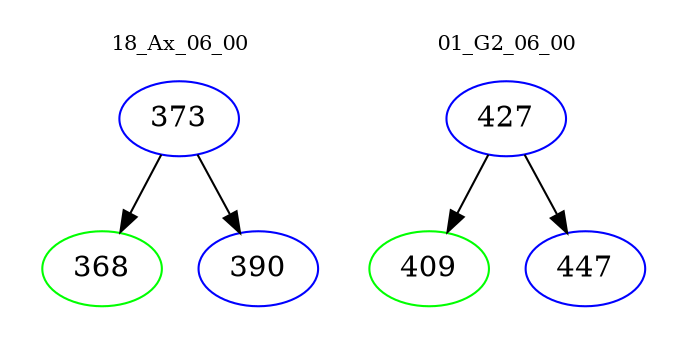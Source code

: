 digraph{
subgraph cluster_0 {
color = white
label = "18_Ax_06_00";
fontsize=10;
T0_373 [label="373", color="blue"]
T0_373 -> T0_368 [color="black"]
T0_368 [label="368", color="green"]
T0_373 -> T0_390 [color="black"]
T0_390 [label="390", color="blue"]
}
subgraph cluster_1 {
color = white
label = "01_G2_06_00";
fontsize=10;
T1_427 [label="427", color="blue"]
T1_427 -> T1_409 [color="black"]
T1_409 [label="409", color="green"]
T1_427 -> T1_447 [color="black"]
T1_447 [label="447", color="blue"]
}
}
